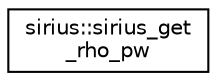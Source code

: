 digraph "Graphical Class Hierarchy"
{
 // INTERACTIVE_SVG=YES
  edge [fontname="Helvetica",fontsize="10",labelfontname="Helvetica",labelfontsize="10"];
  node [fontname="Helvetica",fontsize="10",shape=record];
  rankdir="LR";
  Node1 [label="sirius::sirius_get\l_rho_pw",height=0.2,width=0.4,color="black", fillcolor="white", style="filled",URL="$interfacesirius_1_1sirius__get__rho__pw.html"];
}
